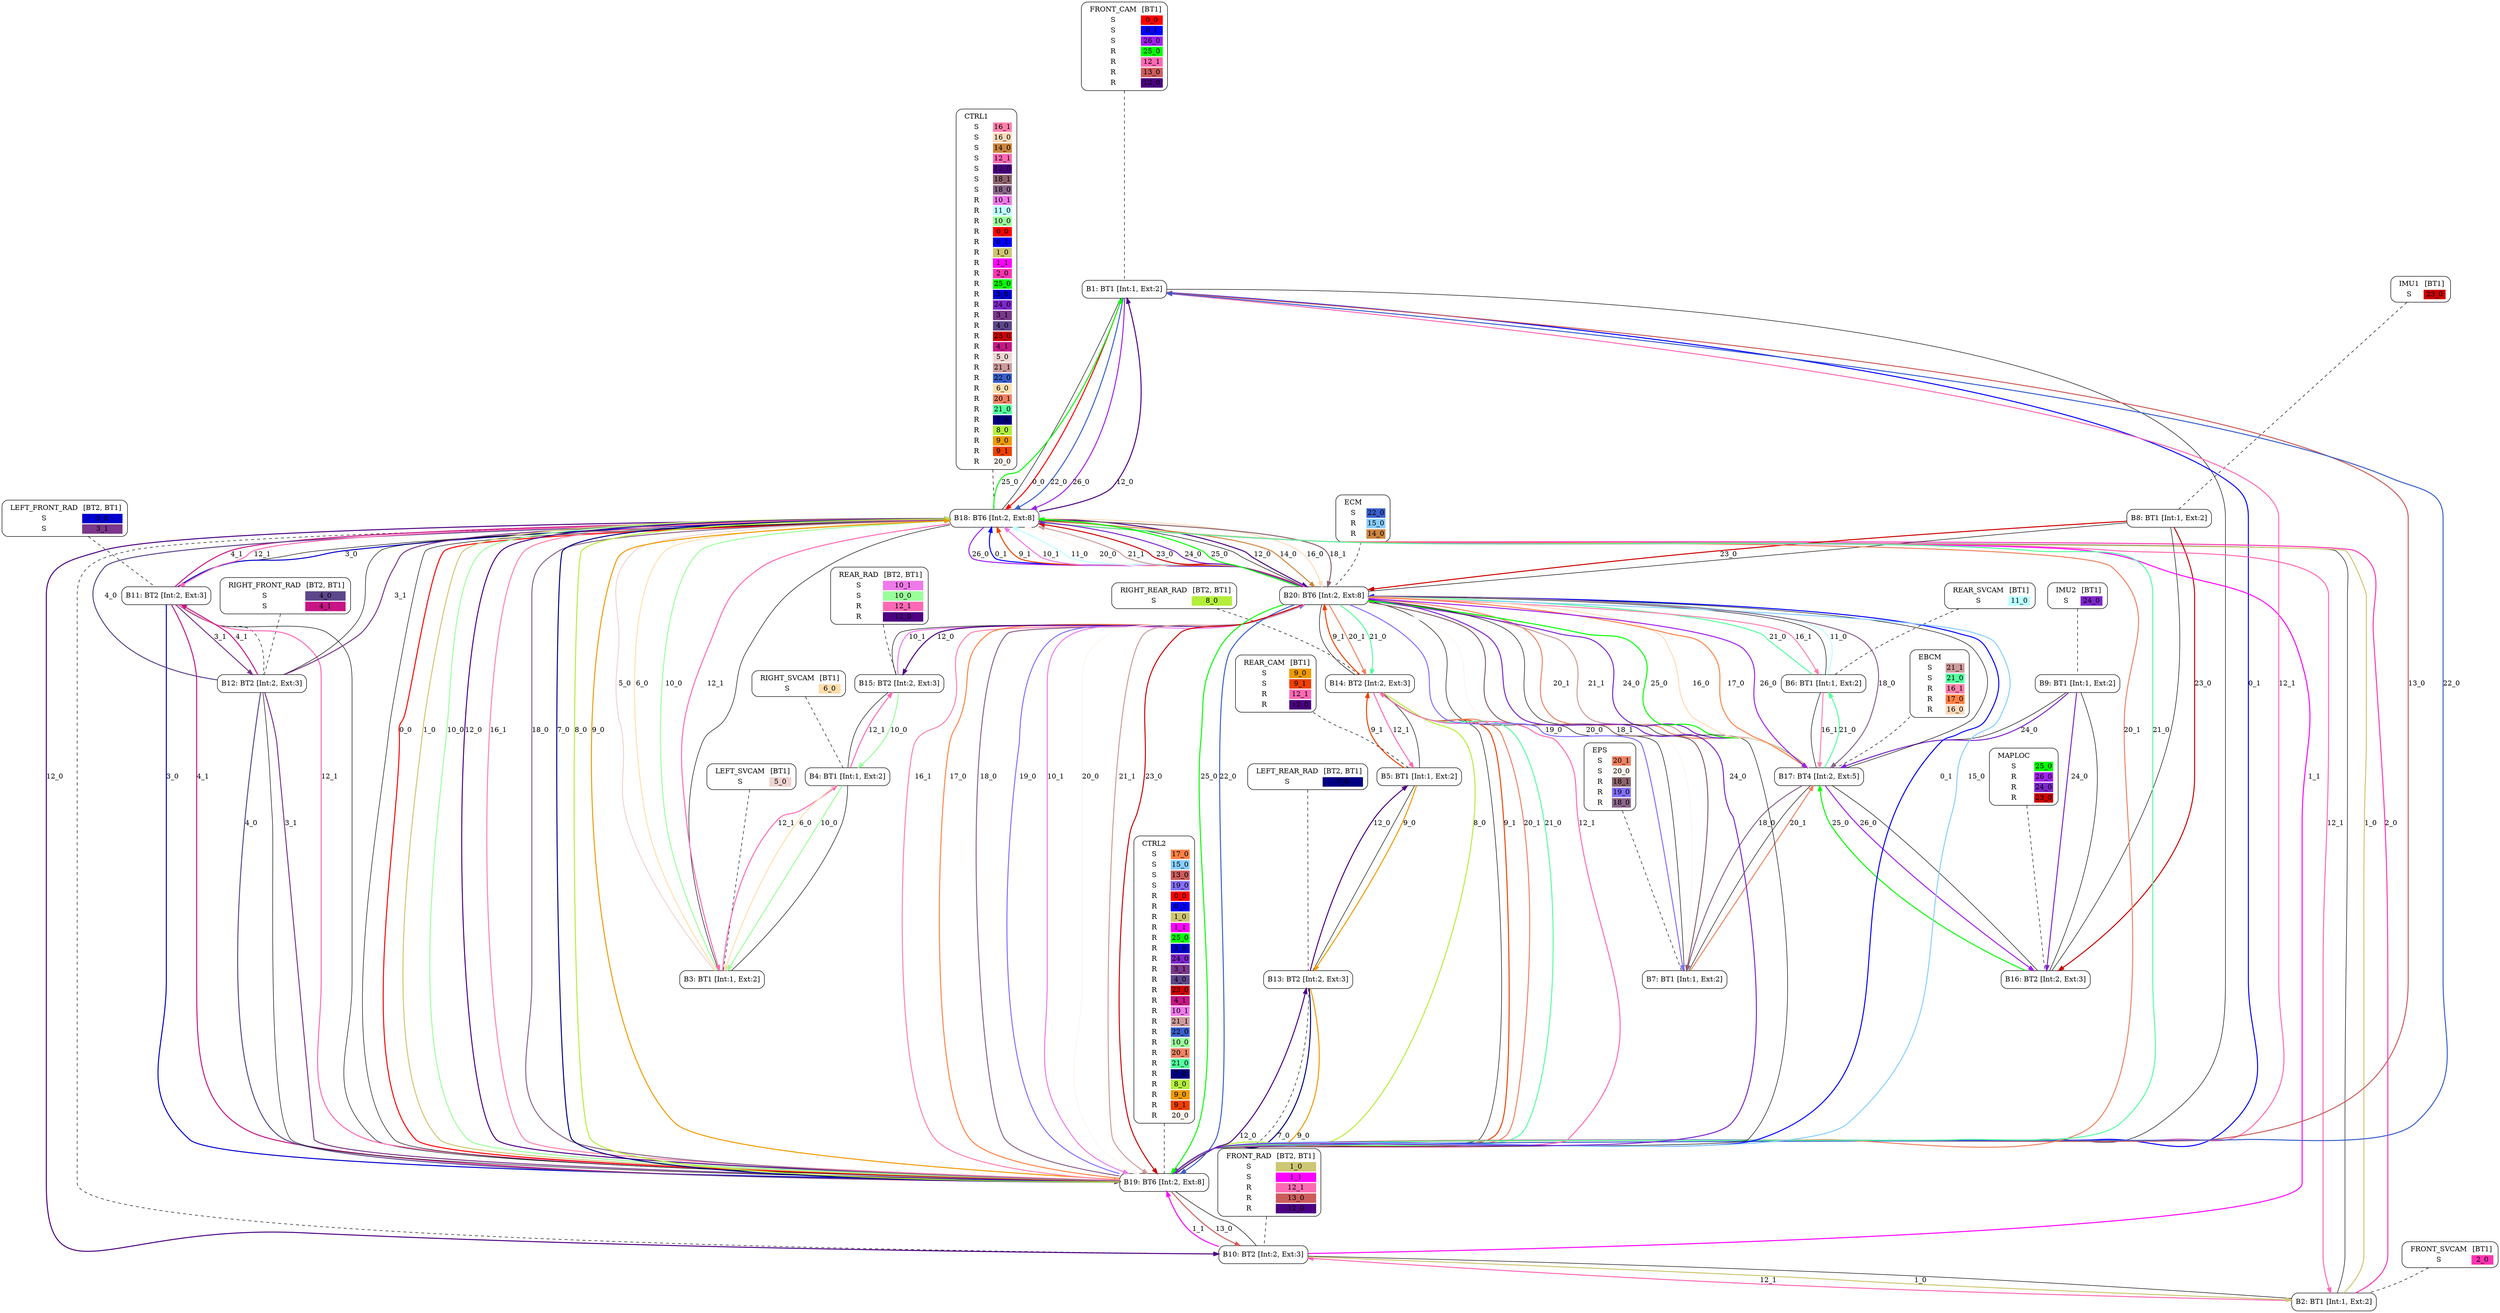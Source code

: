 digraph network {
  FRONT_CAM [ label=<<TABLE  BORDER="0"><TR> <TD ALIGN="CENTER" BORDER="0"> FRONT_CAM </TD> <TD>[BT1]</TD> </TR><TR><TD>S</TD><TD BGCOLOR="red">0_0</TD></TR>
<TR><TD>S</TD><TD BGCOLOR="blue">0_1</TD></TR>
<TR><TD>S</TD><TD BGCOLOR="purple">26_0</TD></TR>
<TR><TD>R</TD><TD BGCOLOR="green">25_0</TD></TR>
<TR><TD>R</TD><TD BGCOLOR="hotpink">12_1</TD></TR>
<TR><TD>R</TD><TD BGCOLOR="indianred">13_0</TD></TR>
<TR><TD>R</TD><TD BGCOLOR="indigo">12_0</TD></TR>
</TABLE>> shape="box" style="rounded" ];
  FRONT_RAD [ label=<<TABLE  BORDER="0"><TR> <TD ALIGN="CENTER" BORDER="0"> FRONT_RAD </TD> <TD>[BT2, BT1]</TD> </TR><TR><TD>S</TD><TD BGCOLOR="khaki3">1_0</TD></TR>
<TR><TD>S</TD><TD BGCOLOR="magenta1">1_1</TD></TR>
<TR><TD>R</TD><TD BGCOLOR="hotpink">12_1</TD></TR>
<TR><TD>R</TD><TD BGCOLOR="indianred">13_0</TD></TR>
<TR><TD>R</TD><TD BGCOLOR="indigo">12_0</TD></TR>
</TABLE>> shape="box" style="rounded" ];
  FRONT_SVCAM [ label=<<TABLE  BORDER="0"><TR> <TD ALIGN="CENTER" BORDER="0"> FRONT_SVCAM </TD> <TD>[BT1]</TD> </TR><TR><TD>S</TD><TD BGCOLOR="maroon1">2_0</TD></TR>
</TABLE>> shape="box" style="rounded" ];
  LEFT_FRONT_RAD [ label=<<TABLE  BORDER="0"><TR> <TD ALIGN="CENTER" BORDER="0"> LEFT_FRONT_RAD </TD> <TD>[BT2, BT1]</TD> </TR><TR><TD>S</TD><TD BGCOLOR="mediumblue">3_0</TD></TR>
<TR><TD>S</TD><TD BGCOLOR="mediumorchid4">3_1</TD></TR>
</TABLE>> shape="box" style="rounded" ];
  RIGHT_FRONT_RAD [ label=<<TABLE  BORDER="0"><TR> <TD ALIGN="CENTER" BORDER="0"> RIGHT_FRONT_RAD </TD> <TD>[BT2, BT1]</TD> </TR><TR><TD>S</TD><TD BGCOLOR="mediumpurple4">4_0</TD></TR>
<TR><TD>S</TD><TD BGCOLOR="mediumvioletred">4_1</TD></TR>
</TABLE>> shape="box" style="rounded" ];
  LEFT_SVCAM [ label=<<TABLE  BORDER="0"><TR> <TD ALIGN="CENTER" BORDER="0"> LEFT_SVCAM </TD> <TD>[BT1]</TD> </TR><TR><TD>S</TD><TD BGCOLOR="mistyrose2">5_0</TD></TR>
</TABLE>> shape="box" style="rounded" ];
  RIGHT_SVCAM [ label=<<TABLE  BORDER="0"><TR> <TD ALIGN="CENTER" BORDER="0"> RIGHT_SVCAM </TD> <TD>[BT1]</TD> </TR><TR><TD>S</TD><TD BGCOLOR="navajowhite1">6_0</TD></TR>
</TABLE>> shape="box" style="rounded" ];
  LEFT_REAR_RAD [ label=<<TABLE  BORDER="0"><TR> <TD ALIGN="CENTER" BORDER="0"> LEFT_REAR_RAD </TD> <TD>[BT2, BT1]</TD> </TR><TR><TD>S</TD><TD BGCOLOR="navyblue">7_0</TD></TR>
</TABLE>> shape="box" style="rounded" ];
  RIGHT_REAR_RAD [ label=<<TABLE  BORDER="0"><TR> <TD ALIGN="CENTER" BORDER="0"> RIGHT_REAR_RAD </TD> <TD>[BT2, BT1]</TD> </TR><TR><TD>S</TD><TD BGCOLOR="olivedrab2">8_0</TD></TR>
</TABLE>> shape="box" style="rounded" ];
  REAR_CAM [ label=<<TABLE  BORDER="0"><TR> <TD ALIGN="CENTER" BORDER="0"> REAR_CAM </TD> <TD>[BT1]</TD> </TR><TR><TD>S</TD><TD BGCOLOR="orange2">9_0</TD></TR>
<TR><TD>S</TD><TD BGCOLOR="orangered2">9_1</TD></TR>
<TR><TD>R</TD><TD BGCOLOR="hotpink">12_1</TD></TR>
<TR><TD>R</TD><TD BGCOLOR="indigo">12_0</TD></TR>
</TABLE>> shape="box" style="rounded" ];
  REAR_RAD [ label=<<TABLE  BORDER="0"><TR> <TD ALIGN="CENTER" BORDER="0"> REAR_RAD </TD> <TD>[BT2, BT1]</TD> </TR><TR><TD>S</TD><TD BGCOLOR="orchid2">10_1</TD></TR>
<TR><TD>S</TD><TD BGCOLOR="palegreen1">10_0</TD></TR>
<TR><TD>R</TD><TD BGCOLOR="hotpink">12_1</TD></TR>
<TR><TD>R</TD><TD BGCOLOR="indigo">12_0</TD></TR>
</TABLE>> shape="box" style="rounded" ];
  REAR_SVCAM [ label=<<TABLE  BORDER="0"><TR> <TD ALIGN="CENTER" BORDER="0"> REAR_SVCAM </TD> <TD>[BT1]</TD> </TR><TR><TD>S</TD><TD BGCOLOR="paleturquoise1">11_0</TD></TR>
</TABLE>> shape="box" style="rounded" ];
  CTRL1 [ label=<<TABLE  BORDER="0"><TR> <TD ALIGN="CENTER" BORDER="0"> CTRL1 </TD>  </TR><TR><TD>S</TD><TD BGCOLOR="palevioletred1">16_1</TD></TR>
<TR><TD>S</TD><TD BGCOLOR="peachpuff">16_0</TD></TR>
<TR><TD>S</TD><TD BGCOLOR="peru">14_0</TD></TR>
<TR><TD>S</TD><TD BGCOLOR="hotpink">12_1</TD></TR>
<TR><TD>S</TD><TD BGCOLOR="indigo">12_0</TD></TR>
<TR><TD>S</TD><TD BGCOLOR="pink4">18_1</TD></TR>
<TR><TD>S</TD><TD BGCOLOR="plum4">18_0</TD></TR>
<TR><TD>R</TD><TD BGCOLOR="orchid2">10_1</TD></TR>
<TR><TD>R</TD><TD BGCOLOR="paleturquoise1">11_0</TD></TR>
<TR><TD>R</TD><TD BGCOLOR="palegreen1">10_0</TD></TR>
<TR><TD>R</TD><TD BGCOLOR="red">0_0</TD></TR>
<TR><TD>R</TD><TD BGCOLOR="blue">0_1</TD></TR>
<TR><TD>R</TD><TD BGCOLOR="khaki3">1_0</TD></TR>
<TR><TD>R</TD><TD BGCOLOR="magenta1">1_1</TD></TR>
<TR><TD>R</TD><TD BGCOLOR="maroon1">2_0</TD></TR>
<TR><TD>R</TD><TD BGCOLOR="green">25_0</TD></TR>
<TR><TD>R</TD><TD BGCOLOR="mediumblue">3_0</TD></TR>
<TR><TD>R</TD><TD BGCOLOR="purple3">24_0</TD></TR>
<TR><TD>R</TD><TD BGCOLOR="mediumorchid4">3_1</TD></TR>
<TR><TD>R</TD><TD BGCOLOR="mediumpurple4">4_0</TD></TR>
<TR><TD>R</TD><TD BGCOLOR="red3">23_0</TD></TR>
<TR><TD>R</TD><TD BGCOLOR="mediumvioletred">4_1</TD></TR>
<TR><TD>R</TD><TD BGCOLOR="mistyrose2">5_0</TD></TR>
<TR><TD>R</TD><TD BGCOLOR="rosybrown3">21_1</TD></TR>
<TR><TD>R</TD><TD BGCOLOR="royalblue3">22_0</TD></TR>
<TR><TD>R</TD><TD BGCOLOR="navajowhite1">6_0</TD></TR>
<TR><TD>R</TD><TD BGCOLOR="salmon2">20_1</TD></TR>
<TR><TD>R</TD><TD BGCOLOR="seagreen1">21_0</TD></TR>
<TR><TD>R</TD><TD BGCOLOR="navyblue">7_0</TD></TR>
<TR><TD>R</TD><TD BGCOLOR="olivedrab2">8_0</TD></TR>
<TR><TD>R</TD><TD BGCOLOR="orange2">9_0</TD></TR>
<TR><TD>R</TD><TD BGCOLOR="orangered2">9_1</TD></TR>
<TR><TD>R</TD><TD BGCOLOR="seashell1">20_0</TD></TR>
</TABLE>> shape="box" style="rounded" ];
  CTRL2 [ label=<<TABLE  BORDER="0"><TR> <TD ALIGN="CENTER" BORDER="0"> CTRL2 </TD>  </TR><TR><TD>S</TD><TD BGCOLOR="sienna1">17_0</TD></TR>
<TR><TD>S</TD><TD BGCOLOR="skyblue1">15_0</TD></TR>
<TR><TD>S</TD><TD BGCOLOR="indianred">13_0</TD></TR>
<TR><TD>S</TD><TD BGCOLOR="slateblue1">19_0</TD></TR>
<TR><TD>R</TD><TD BGCOLOR="red">0_0</TD></TR>
<TR><TD>R</TD><TD BGCOLOR="blue">0_1</TD></TR>
<TR><TD>R</TD><TD BGCOLOR="khaki3">1_0</TD></TR>
<TR><TD>R</TD><TD BGCOLOR="magenta1">1_1</TD></TR>
<TR><TD>R</TD><TD BGCOLOR="green">25_0</TD></TR>
<TR><TD>R</TD><TD BGCOLOR="mediumblue">3_0</TD></TR>
<TR><TD>R</TD><TD BGCOLOR="purple3">24_0</TD></TR>
<TR><TD>R</TD><TD BGCOLOR="mediumorchid4">3_1</TD></TR>
<TR><TD>R</TD><TD BGCOLOR="mediumpurple4">4_0</TD></TR>
<TR><TD>R</TD><TD BGCOLOR="red3">23_0</TD></TR>
<TR><TD>R</TD><TD BGCOLOR="mediumvioletred">4_1</TD></TR>
<TR><TD>R</TD><TD BGCOLOR="orchid2">10_1</TD></TR>
<TR><TD>R</TD><TD BGCOLOR="rosybrown3">21_1</TD></TR>
<TR><TD>R</TD><TD BGCOLOR="royalblue3">22_0</TD></TR>
<TR><TD>R</TD><TD BGCOLOR="palegreen1">10_0</TD></TR>
<TR><TD>R</TD><TD BGCOLOR="salmon2">20_1</TD></TR>
<TR><TD>R</TD><TD BGCOLOR="seagreen1">21_0</TD></TR>
<TR><TD>R</TD><TD BGCOLOR="navyblue">7_0</TD></TR>
<TR><TD>R</TD><TD BGCOLOR="olivedrab2">8_0</TD></TR>
<TR><TD>R</TD><TD BGCOLOR="orange2">9_0</TD></TR>
<TR><TD>R</TD><TD BGCOLOR="orangered2">9_1</TD></TR>
<TR><TD>R</TD><TD BGCOLOR="seashell1">20_0</TD></TR>
</TABLE>> shape="box" style="rounded" ];
  ECM [ label=<<TABLE  BORDER="0"><TR> <TD ALIGN="CENTER" BORDER="0"> ECM </TD>  </TR><TR><TD>S</TD><TD BGCOLOR="royalblue3">22_0</TD></TR>
<TR><TD>R</TD><TD BGCOLOR="skyblue1">15_0</TD></TR>
<TR><TD>R</TD><TD BGCOLOR="peru">14_0</TD></TR>
</TABLE>> shape="box" style="rounded" ];
  EBCM [ label=<<TABLE  BORDER="0"><TR> <TD ALIGN="CENTER" BORDER="0"> EBCM </TD>  </TR><TR><TD>S</TD><TD BGCOLOR="rosybrown3">21_1</TD></TR>
<TR><TD>S</TD><TD BGCOLOR="seagreen1">21_0</TD></TR>
<TR><TD>R</TD><TD BGCOLOR="palevioletred1">16_1</TD></TR>
<TR><TD>R</TD><TD BGCOLOR="sienna1">17_0</TD></TR>
<TR><TD>R</TD><TD BGCOLOR="peachpuff">16_0</TD></TR>
</TABLE>> shape="box" style="rounded" ];
  EPS [ label=<<TABLE  BORDER="0"><TR> <TD ALIGN="CENTER" BORDER="0"> EPS </TD>  </TR><TR><TD>S</TD><TD BGCOLOR="salmon2">20_1</TD></TR>
<TR><TD>S</TD><TD BGCOLOR="seashell1">20_0</TD></TR>
<TR><TD>R</TD><TD BGCOLOR="pink4">18_1</TD></TR>
<TR><TD>R</TD><TD BGCOLOR="slateblue1">19_0</TD></TR>
<TR><TD>R</TD><TD BGCOLOR="plum4">18_0</TD></TR>
</TABLE>> shape="box" style="rounded" ];
  IMU1 [ label=<<TABLE  BORDER="0"><TR> <TD ALIGN="CENTER" BORDER="0"> IMU1 </TD> <TD>[BT1]</TD> </TR><TR><TD>S</TD><TD BGCOLOR="red3">23_0</TD></TR>
</TABLE>> shape="box" style="rounded" ];
  IMU2 [ label=<<TABLE  BORDER="0"><TR> <TD ALIGN="CENTER" BORDER="0"> IMU2 </TD> <TD>[BT1]</TD> </TR><TR><TD>S</TD><TD BGCOLOR="purple3">24_0</TD></TR>
</TABLE>> shape="box" style="rounded" ];
  MAPLOC [ label=<<TABLE  BORDER="0"><TR> <TD ALIGN="CENTER" BORDER="0"> MAPLOC </TD>  </TR><TR><TD>S</TD><TD BGCOLOR="green">25_0</TD></TR>
<TR><TD>R</TD><TD BGCOLOR="purple">26_0</TD></TR>
<TR><TD>R</TD><TD BGCOLOR="purple3">24_0</TD></TR>
<TR><TD>R</TD><TD BGCOLOR="red3">23_0</TD></TR>
</TABLE>> shape="box" style="rounded" ];
  B1 [ label="B1: BT1 [Int:1, Ext:2]" shape="box" style="rounded" ];
  B2 [ label="B2: BT1 [Int:1, Ext:2]" shape="box" style="rounded" ];
  B3 [ label="B3: BT1 [Int:1, Ext:2]" shape="box" style="rounded" ];
  B4 [ label="B4: BT1 [Int:1, Ext:2]" shape="box" style="rounded" ];
  B5 [ label="B5: BT1 [Int:1, Ext:2]" shape="box" style="rounded" ];
  B6 [ label="B6: BT1 [Int:1, Ext:2]" shape="box" style="rounded" ];
  B7 [ label="B7: BT1 [Int:1, Ext:2]" shape="box" style="rounded" ];
  B8 [ label="B8: BT1 [Int:1, Ext:2]" shape="box" style="rounded" ];
  B9 [ label="B9: BT1 [Int:1, Ext:2]" shape="box" style="rounded" ];
  B10 [ label="B10: BT2 [Int:2, Ext:3]" shape="box" style="rounded" ];
  B11 [ label="B11: BT2 [Int:2, Ext:3]" shape="box" style="rounded" ];
  B12 [ label="B12: BT2 [Int:2, Ext:3]" shape="box" style="rounded" ];
  B13 [ label="B13: BT2 [Int:2, Ext:3]" shape="box" style="rounded" ];
  B14 [ label="B14: BT2 [Int:2, Ext:3]" shape="box" style="rounded" ];
  B15 [ label="B15: BT2 [Int:2, Ext:3]" shape="box" style="rounded" ];
  B16 [ label="B16: BT2 [Int:2, Ext:3]" shape="box" style="rounded" ];
  B17 [ label="B17: BT4 [Int:2, Ext:5]" shape="box" style="rounded" ];
  B18 [ label="B18: BT6 [Int:2, Ext:8]" shape="box" style="rounded" ];
  B19 [ label="B19: BT6 [Int:2, Ext:8]" shape="box" style="rounded" ];
  B20 [ label="B20: BT6 [Int:2, Ext:8]" shape="box" style="rounded" ];
  FRONT_CAM -> B1 [ style="dashed" arrowhead="none" ];
  FRONT_RAD -> B10 [ style="dashed" arrowhead="none" ];
  FRONT_SVCAM -> B2 [ style="dashed" arrowhead="none" ];
  LEFT_FRONT_RAD -> B11 [ style="dashed" arrowhead="none" ];
  RIGHT_FRONT_RAD -> B12 [ style="dashed" arrowhead="none" ];
  LEFT_SVCAM -> B3 [ style="dashed" arrowhead="none" ];
  RIGHT_SVCAM -> B4 [ style="dashed" arrowhead="none" ];
  LEFT_REAR_RAD -> B13 [ style="dashed" arrowhead="none" ];
  RIGHT_REAR_RAD -> B14 [ style="dashed" arrowhead="none" ];
  REAR_CAM -> B5 [ style="dashed" arrowhead="none" ];
  REAR_RAD -> B15 [ style="dashed" arrowhead="none" ];
  REAR_SVCAM -> B6 [ style="dashed" arrowhead="none" ];
  CTRL1 -> B18 [ style="dashed" arrowhead="none" ];
  CTRL2 -> B19 [ style="dashed" arrowhead="none" ];
  ECM -> B20 [ style="dashed" arrowhead="none" ];
  EBCM -> B17 [ style="dashed" arrowhead="none" ];
  EPS -> B7 [ style="dashed" arrowhead="none" ];
  IMU1 -> B8 [ style="dashed" arrowhead="none" ];
  IMU2 -> B9 [ style="dashed" arrowhead="none" ];
  MAPLOC -> B16 [ style="dashed" arrowhead="none" ];
  B1 -> B18 [ arrowhead="none" ];
  B1 -> B19 [ arrowhead="none" ];
  B2 -> B10 [ arrowhead="none" ];
  B2 -> B18 [ arrowhead="none" ];
  B3 -> B4 [ arrowhead="none" ];
  B3 -> B18 [ arrowhead="none" ];
  B4 -> B15 [ arrowhead="none" ];
  B5 -> B13 [ arrowhead="none" ];
  B5 -> B14 [ arrowhead="none" ];
  B6 -> B17 [ arrowhead="none" ];
  B6 -> B20 [ arrowhead="none" ];
  B7 -> B17 [ arrowhead="none" ];
  B7 -> B20 [ arrowhead="none" ];
  B8 -> B16 [ arrowhead="none" ];
  B8 -> B20 [ arrowhead="none" ];
  B9 -> B16 [ arrowhead="none" ];
  B9 -> B17 [ arrowhead="none" ];
  B10 -> B18 [ style="dashed" arrowhead="none" ];
  B10 -> B19 [ arrowhead="none" ];
  B11 -> B12 [ style="dashed" arrowhead="none" ];
  B11 -> B18 [ arrowhead="none" ];
  B11 -> B19 [ arrowhead="none" ];
  B12 -> B18 [ arrowhead="none" ];
  B12 -> B19 [ arrowhead="none" ];
  B13 -> B19 [ style="dashed" arrowhead="none" ];
  B14 -> B19 [ arrowhead="none" ];
  B14 -> B20 [ arrowhead="none" ];
  B15 -> B20 [ arrowhead="none" ];
  B16 -> B17 [ arrowhead="none" ];
  B17 -> B20 [ arrowhead="none" ];
  B18 -> B19 [ arrowhead="none" ];
  B18 -> B20 [ arrowhead="none" ];
  B19 -> B20 [ arrowhead="none" ];
  B1 -> B18 [ label="0_0" color="red" style="bold" ];
  B18 -> B19 [ label="0_0" color="red" style="bold" ];
  B1 -> B19 [ label="0_1" color="blue" style="bold" ];
  B19 -> B20 [ label="0_1" color="blue" style="bold" ];
  B20 -> B18 [ label="0_1" color="blue" style="bold" ];
  B10 -> B2 [ label="1_0" color="khaki3" style="bold" ];
  B2 -> B18 [ label="1_0" color="khaki3" style="bold" ];
  B18 -> B19 [ label="1_0" color="khaki3" style="bold" ];
  B10 -> B18 [ label="1_1" color="magenta1" style="bold" ];
  B10 -> B19 [ label="1_1" color="magenta1" style="bold" ];
  B2 -> B18 [ label="2_0" color="maroon1" style="bold" ];
  B11 -> B18 [ label="3_0" color="mediumblue" style="bold" ];
  B11 -> B19 [ label="3_0" color="mediumblue" style="bold" ];
  B11 -> B12 [ label="3_1" color="mediumorchid4" style="bold" ];
  B12 -> B18 [ label="3_1" color="mediumorchid4" style="bold" ];
  B12 -> B19 [ label="3_1" color="mediumorchid4" style="bold" ];
  B12 -> B18 [ label="4_0" color="mediumpurple4" style="bold" ];
  B12 -> B19 [ label="4_0" color="mediumpurple4" style="bold" ];
  B12 -> B11 [ label="4_1" color="mediumvioletred" style="bold" ];
  B11 -> B18 [ label="4_1" color="mediumvioletred" style="bold" ];
  B11 -> B19 [ label="4_1" color="mediumvioletred" style="bold" ];
  B3 -> B18 [ label="5_0" color="mistyrose2" style="bold" ];
  B4 -> B3 [ label="6_0" color="navajowhite1" style="bold" ];
  B3 -> B18 [ label="6_0" color="navajowhite1" style="bold" ];
  B13 -> B19 [ label="7_0" color="navyblue" style="bold" ];
  B19 -> B18 [ label="7_0" color="navyblue" style="bold" ];
  B14 -> B19 [ label="8_0" color="olivedrab2" style="bold" ];
  B19 -> B18 [ label="8_0" color="olivedrab2" style="bold" ];
  B5 -> B13 [ label="9_0" color="orange2" style="bold" ];
  B13 -> B19 [ label="9_0" color="orange2" style="bold" ];
  B19 -> B18 [ label="9_0" color="orange2" style="bold" ];
  B5 -> B14 [ label="9_1" color="orangered2" style="bold" ];
  B14 -> B19 [ label="9_1" color="orangered2" style="bold" ];
  B14 -> B20 [ label="9_1" color="orangered2" style="bold" ];
  B20 -> B18 [ label="9_1" color="orangered2" style="bold" ];
  B15 -> B4 [ label="10_0" color="palegreen1" style="bold" ];
  B4 -> B3 [ label="10_0" color="palegreen1" style="bold" ];
  B3 -> B18 [ label="10_0" color="palegreen1" style="bold" ];
  B18 -> B19 [ label="10_0" color="palegreen1" style="bold" ];
  B15 -> B20 [ label="10_1" color="orchid2" style="bold" ];
  B20 -> B18 [ label="10_1" color="orchid2" style="bold" ];
  B20 -> B19 [ label="10_1" color="orchid2" style="bold" ];
  B6 -> B20 [ label="11_0" color="paleturquoise1" style="bold" ];
  B20 -> B18 [ label="11_0" color="paleturquoise1" style="bold" ];
  B18 -> B1 [ label="12_0" color="indigo" style="bold" ];
  B18 -> B10 [ label="12_0" color="indigo" style="bold" ];
  B18 -> B19 [ label="12_0" color="indigo" style="bold" ];
  B18 -> B20 [ label="12_0" color="indigo" style="bold" ];
  B19 -> B13 [ label="12_0" color="indigo" style="bold" ];
  B20 -> B15 [ label="12_0" color="indigo" style="bold" ];
  B13 -> B5 [ label="12_0" color="indigo" style="bold" ];
  B18 -> B2 [ label="12_1" color="hotpink" style="bold" ];
  B18 -> B3 [ label="12_1" color="hotpink" style="bold" ];
  B18 -> B11 [ label="12_1" color="hotpink" style="bold" ];
  B2 -> B10 [ label="12_1" color="hotpink" style="bold" ];
  B3 -> B4 [ label="12_1" color="hotpink" style="bold" ];
  B11 -> B19 [ label="12_1" color="hotpink" style="bold" ];
  B4 -> B15 [ label="12_1" color="hotpink" style="bold" ];
  B19 -> B1 [ label="12_1" color="hotpink" style="bold" ];
  B19 -> B14 [ label="12_1" color="hotpink" style="bold" ];
  B14 -> B5 [ label="12_1" color="hotpink" style="bold" ];
  B19 -> B1 [ label="13_0" color="indianred" style="bold" ];
  B19 -> B10 [ label="13_0" color="indianred" style="bold" ];
  B18 -> B20 [ label="14_0" color="peru" style="bold" ];
  B19 -> B20 [ label="15_0" color="skyblue1" style="bold" ];
  B18 -> B20 [ label="16_0" color="peachpuff" style="bold" ];
  B20 -> B17 [ label="16_0" color="peachpuff" style="bold" ];
  B18 -> B19 [ label="16_1" color="palevioletred1" style="bold" ];
  B19 -> B20 [ label="16_1" color="palevioletred1" style="bold" ];
  B20 -> B6 [ label="16_1" color="palevioletred1" style="bold" ];
  B6 -> B17 [ label="16_1" color="palevioletred1" style="bold" ];
  B19 -> B20 [ label="17_0" color="sienna1" style="bold" ];
  B20 -> B17 [ label="17_0" color="sienna1" style="bold" ];
  B18 -> B19 [ label="18_0" color="plum4" style="bold" ];
  B19 -> B20 [ label="18_0" color="plum4" style="bold" ];
  B20 -> B17 [ label="18_0" color="plum4" style="bold" ];
  B17 -> B7 [ label="18_0" color="plum4" style="bold" ];
  B18 -> B20 [ label="18_1" color="pink4" style="bold" ];
  B20 -> B7 [ label="18_1" color="pink4" style="bold" ];
  B19 -> B20 [ label="19_0" color="slateblue1" style="bold" ];
  B20 -> B7 [ label="19_0" color="slateblue1" style="bold" ];
  B7 -> B20 [ label="20_0" color="seashell1" style="bold" ];
  B20 -> B18 [ label="20_0" color="seashell1" style="bold" ];
  B20 -> B19 [ label="20_0" color="seashell1" style="bold" ];
  B7 -> B17 [ label="20_1" color="salmon2" style="bold" ];
  B17 -> B20 [ label="20_1" color="salmon2" style="bold" ];
  B20 -> B14 [ label="20_1" color="salmon2" style="bold" ];
  B14 -> B19 [ label="20_1" color="salmon2" style="bold" ];
  B19 -> B18 [ label="20_1" color="salmon2" style="bold" ];
  B17 -> B6 [ label="21_0" color="seagreen1" style="bold" ];
  B6 -> B20 [ label="21_0" color="seagreen1" style="bold" ];
  B20 -> B14 [ label="21_0" color="seagreen1" style="bold" ];
  B14 -> B19 [ label="21_0" color="seagreen1" style="bold" ];
  B19 -> B18 [ label="21_0" color="seagreen1" style="bold" ];
  B17 -> B20 [ label="21_1" color="rosybrown3" style="bold" ];
  B20 -> B18 [ label="21_1" color="rosybrown3" style="bold" ];
  B20 -> B19 [ label="21_1" color="rosybrown3" style="bold" ];
  B20 -> B19 [ label="22_0" color="royalblue3" style="bold" ];
  B19 -> B1 [ label="22_0" color="royalblue3" style="bold" ];
  B1 -> B18 [ label="22_0" color="royalblue3" style="bold" ];
  B8 -> B16 [ label="23_0" color="red3" style="bold" ];
  B8 -> B20 [ label="23_0" color="red3" style="bold" ];
  B20 -> B18 [ label="23_0" color="red3" style="bold" ];
  B20 -> B19 [ label="23_0" color="red3" style="bold" ];
  B9 -> B16 [ label="24_0" color="purple3" style="bold" ];
  B9 -> B17 [ label="24_0" color="purple3" style="bold" ];
  B17 -> B20 [ label="24_0" color="purple3" style="bold" ];
  B20 -> B18 [ label="24_0" color="purple3" style="bold" ];
  B20 -> B19 [ label="24_0" color="purple3" style="bold" ];
  B16 -> B17 [ label="25_0" color="green" style="bold" ];
  B17 -> B20 [ label="25_0" color="green" style="bold" ];
  B20 -> B18 [ label="25_0" color="green" style="bold" ];
  B20 -> B19 [ label="25_0" color="green" style="bold" ];
  B18 -> B1 [ label="25_0" color="green" style="bold" ];
  B1 -> B18 [ label="26_0" color="purple" style="bold" ];
  B18 -> B20 [ label="26_0" color="purple" style="bold" ];
  B20 -> B17 [ label="26_0" color="purple" style="bold" ];
  B17 -> B16 [ label="26_0" color="purple" style="bold" ];
}
